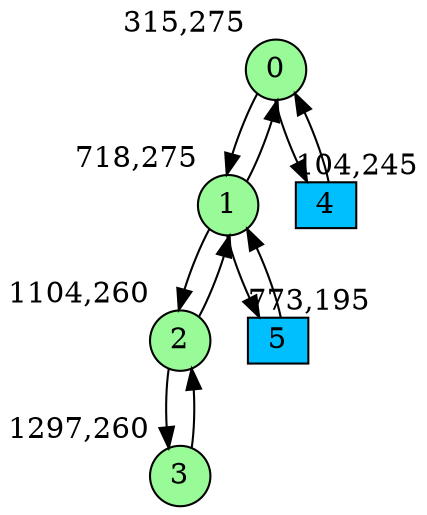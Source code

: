 digraph G {
graph [bgcolor=white]
node [shape=circle, style = filled, fillcolor=white,fixedsize=true, width=0.4, height=0.3 ]
0[xlabel="315,275", pos = "3.29688,0!", fillcolor=palegreen ];
1[xlabel="718,275", pos = "9.59375,0!", fillcolor=palegreen ];
2[xlabel="1104,260", pos = "15.625,0.234375!", fillcolor=palegreen ];
3[xlabel="1297,260", pos = "18.6406,0.234375!", fillcolor=palegreen ];
4[xlabel="104,245", pos = "0,0.46875!", fillcolor=deepskyblue, shape=box ];
5[xlabel="773,195", pos = "10.4531,1.25!", fillcolor=deepskyblue, shape=box ];
0->1 ;
0->4 ;
1->0 ;
1->2 ;
1->5 ;
2->1 ;
2->3 ;
3->2 ;
4->0 ;
5->1 ;
}
